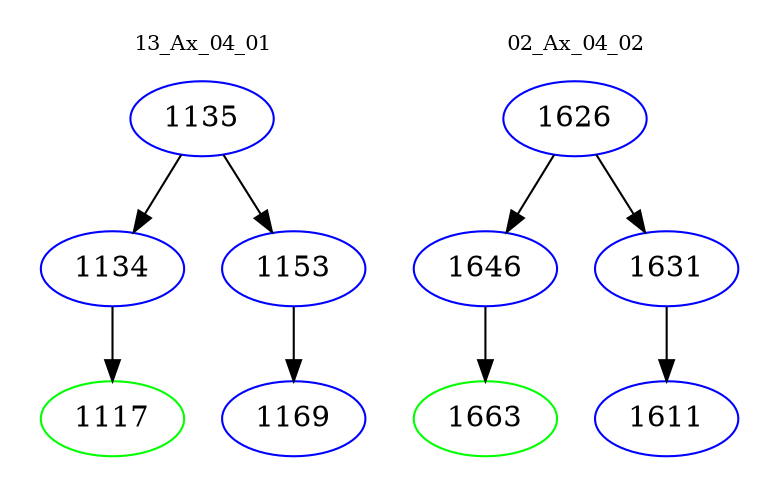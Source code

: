 digraph{
subgraph cluster_0 {
color = white
label = "13_Ax_04_01";
fontsize=10;
T0_1135 [label="1135", color="blue"]
T0_1135 -> T0_1134 [color="black"]
T0_1134 [label="1134", color="blue"]
T0_1134 -> T0_1117 [color="black"]
T0_1117 [label="1117", color="green"]
T0_1135 -> T0_1153 [color="black"]
T0_1153 [label="1153", color="blue"]
T0_1153 -> T0_1169 [color="black"]
T0_1169 [label="1169", color="blue"]
}
subgraph cluster_1 {
color = white
label = "02_Ax_04_02";
fontsize=10;
T1_1626 [label="1626", color="blue"]
T1_1626 -> T1_1646 [color="black"]
T1_1646 [label="1646", color="blue"]
T1_1646 -> T1_1663 [color="black"]
T1_1663 [label="1663", color="green"]
T1_1626 -> T1_1631 [color="black"]
T1_1631 [label="1631", color="blue"]
T1_1631 -> T1_1611 [color="black"]
T1_1611 [label="1611", color="blue"]
}
}
